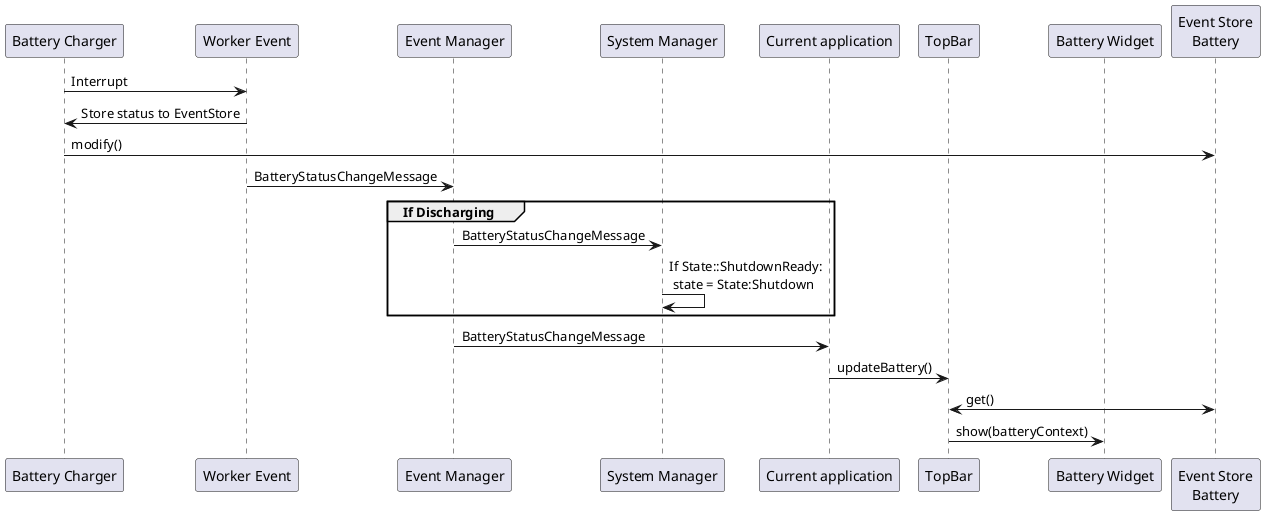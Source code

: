 @startuml
participant "Battery Charger" as bc
participant "Worker Event" as we
participant "Event Manager" as evm
participant "System Manager" as sm
participant "Current application" as ca
participant "TopBar" as tb
participant "Battery Widget" as bw
participant "Event Store\nBattery" as es

bc -> we : Interrupt
we -> bc : Store status to EventStore
bc -> es : modify()
we -> evm : BatteryStatusChangeMessage
group If Discharging
    evm -> sm : BatteryStatusChangeMessage
    sm -> sm : If State::ShutdownReady:\n state = State:Shutdown
end
evm -> ca : BatteryStatusChangeMessage
ca -> tb : updateBattery()
tb <-> es : get() 
tb -> bw : show(batteryContext)

@enduml

